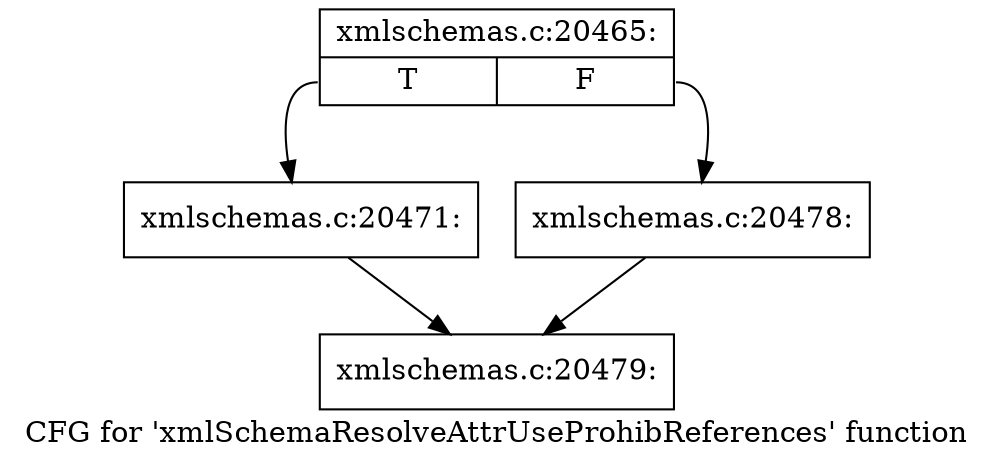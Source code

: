 digraph "CFG for 'xmlSchemaResolveAttrUseProhibReferences' function" {
	label="CFG for 'xmlSchemaResolveAttrUseProhibReferences' function";

	Node0x55d0263530a0 [shape=record,label="{xmlschemas.c:20465:|{<s0>T|<s1>F}}"];
	Node0x55d0263530a0:s0 -> Node0x55d026352c70;
	Node0x55d0263530a0:s1 -> Node0x55d026355700;
	Node0x55d026352c70 [shape=record,label="{xmlschemas.c:20471:}"];
	Node0x55d026352c70 -> Node0x55d0263530f0;
	Node0x55d026355700 [shape=record,label="{xmlschemas.c:20478:}"];
	Node0x55d026355700 -> Node0x55d0263530f0;
	Node0x55d0263530f0 [shape=record,label="{xmlschemas.c:20479:}"];
}

